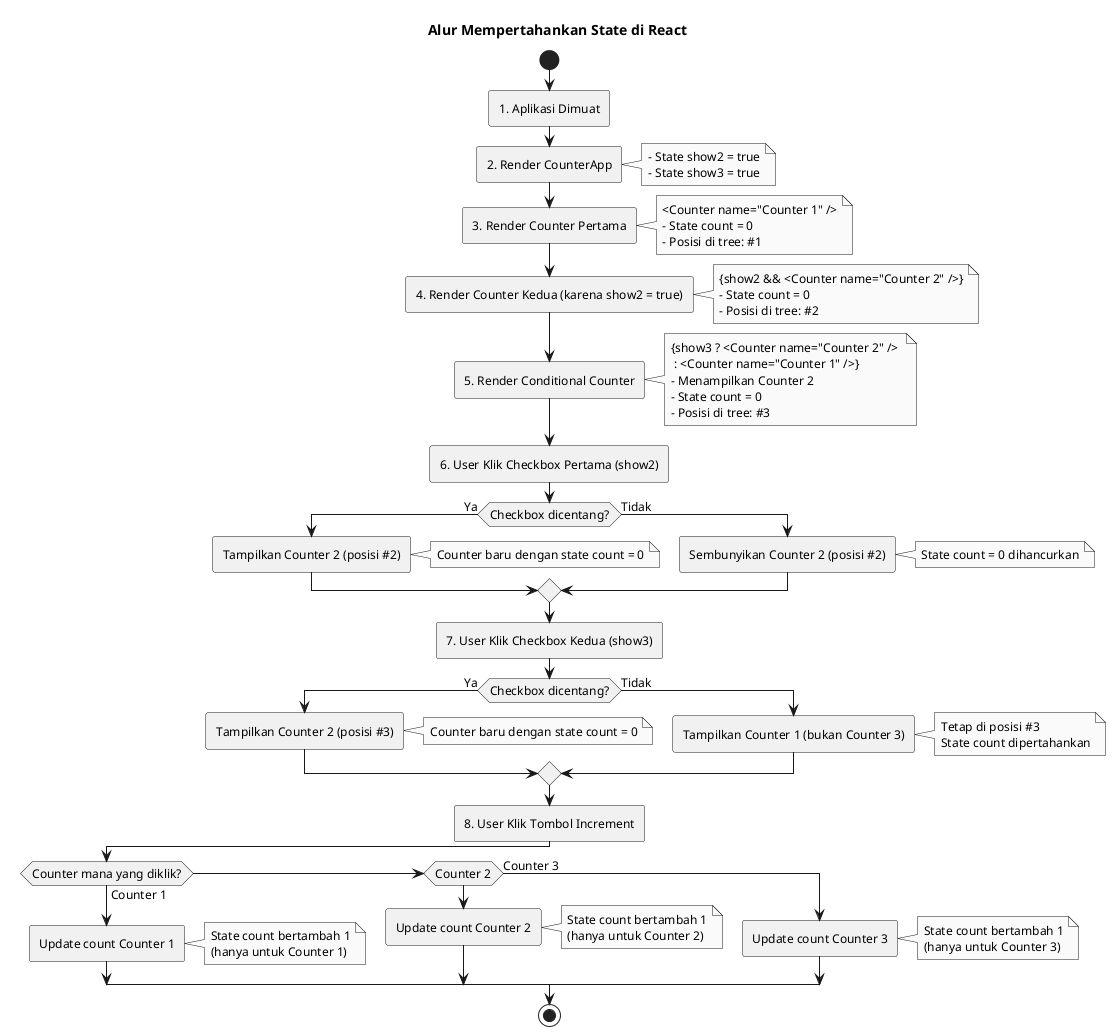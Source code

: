 @startuml Mempertahankan State di React

skinparam monochrome true
skinparam defaultFontName Arial
skinparam defaultFontSize 12
skinparam roundcorner 5

title Alur Mempertahankan State di React

start

:1. Aplikasi Dimuat;
:2. Render CounterApp;
note right
  - State show2 = true
  - State show3 = true
endnote

:3. Render Counter Pertama;
note right
  <Counter name="Counter 1" />
  - State count = 0
  - Posisi di tree: #1
endnote

:4. Render Counter Kedua (karena show2 = true);
note right
  {show2 && <Counter name="Counter 2" />}
  - State count = 0
  - Posisi di tree: #2
endnote

:5. Render Conditional Counter;
note right
  {show3 ? <Counter name="Counter 2" /> 
   : <Counter name="Counter 1" />}
  - Menampilkan Counter 2
  - State count = 0
  - Posisi di tree: #3
endnote

:6. User Klik Checkbox Pertama (show2);
if (Checkbox dicentang?) then (Ya)
  :Tampilkan Counter 2 (posisi #2);
  note right
    Counter baru dengan state count = 0
  endnote
else (Tidak)
  :Sembunyikan Counter 2 (posisi #2);
  note right
    State count = 0 dihancurkan
  endnote
endif

:7. User Klik Checkbox Kedua (show3);
if (Checkbox dicentang?) then (Ya)
  :Tampilkan Counter 2 (posisi #3);
  note right
    Counter baru dengan state count = 0
  endnote
else (Tidak)
  :Tampilkan Counter 1 (bukan Counter 3);
  note right
    Tetap di posisi #3
    State count dipertahankan
  endnote
endif

:8. User Klik Tombol Increment;
if (Counter mana yang diklik?) then (Counter 1)
  :Update count Counter 1;
  note right
    State count bertambah 1
    (hanya untuk Counter 1)
  endnote
else if (Counter 2) then
  :Update count Counter 2;
  note right
    State count bertambah 1
    (hanya untuk Counter 2)
  endnote
else (Counter 3)
  :Update count Counter 3;
  note right
    State count bertambah 1
    (hanya untuk Counter 3)
  endnote
endif

stop

@enduml